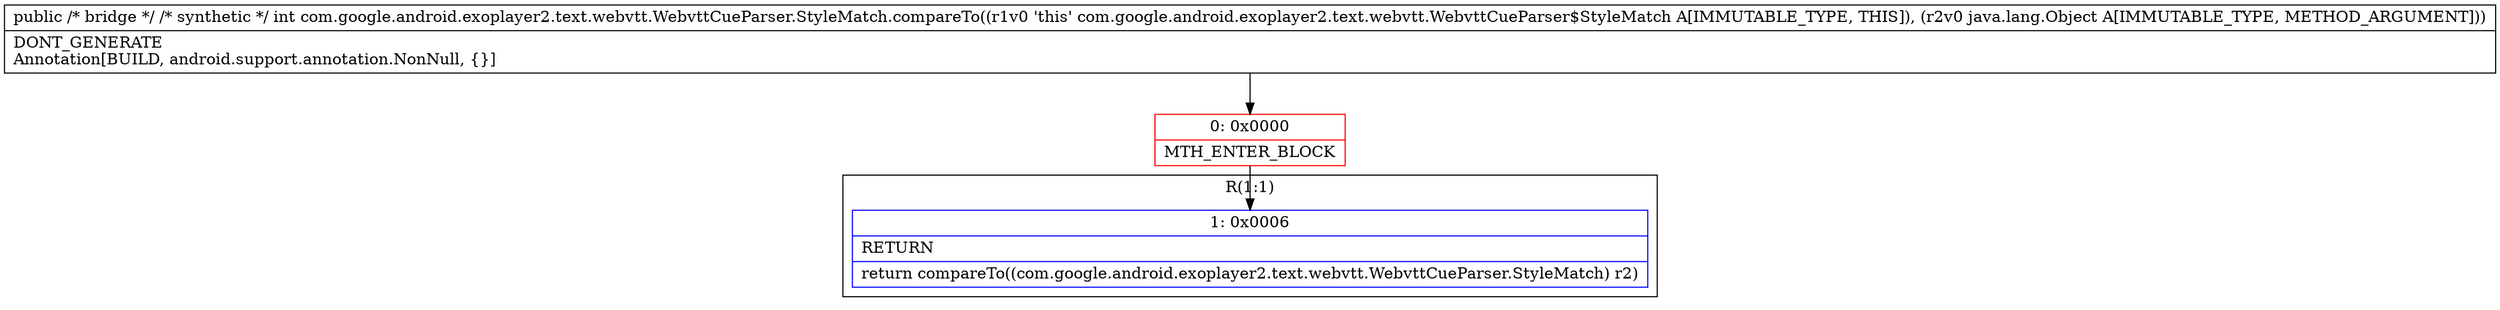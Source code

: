 digraph "CFG forcom.google.android.exoplayer2.text.webvtt.WebvttCueParser.StyleMatch.compareTo(Ljava\/lang\/Object;)I" {
subgraph cluster_Region_552975719 {
label = "R(1:1)";
node [shape=record,color=blue];
Node_1 [shape=record,label="{1\:\ 0x0006|RETURN\l|return compareTo((com.google.android.exoplayer2.text.webvtt.WebvttCueParser.StyleMatch) r2)\l}"];
}
Node_0 [shape=record,color=red,label="{0\:\ 0x0000|MTH_ENTER_BLOCK\l}"];
MethodNode[shape=record,label="{public \/* bridge *\/ \/* synthetic *\/ int com.google.android.exoplayer2.text.webvtt.WebvttCueParser.StyleMatch.compareTo((r1v0 'this' com.google.android.exoplayer2.text.webvtt.WebvttCueParser$StyleMatch A[IMMUTABLE_TYPE, THIS]), (r2v0 java.lang.Object A[IMMUTABLE_TYPE, METHOD_ARGUMENT]))  | DONT_GENERATE\lAnnotation[BUILD, android.support.annotation.NonNull, \{\}]\l}"];
MethodNode -> Node_0;
Node_0 -> Node_1;
}

